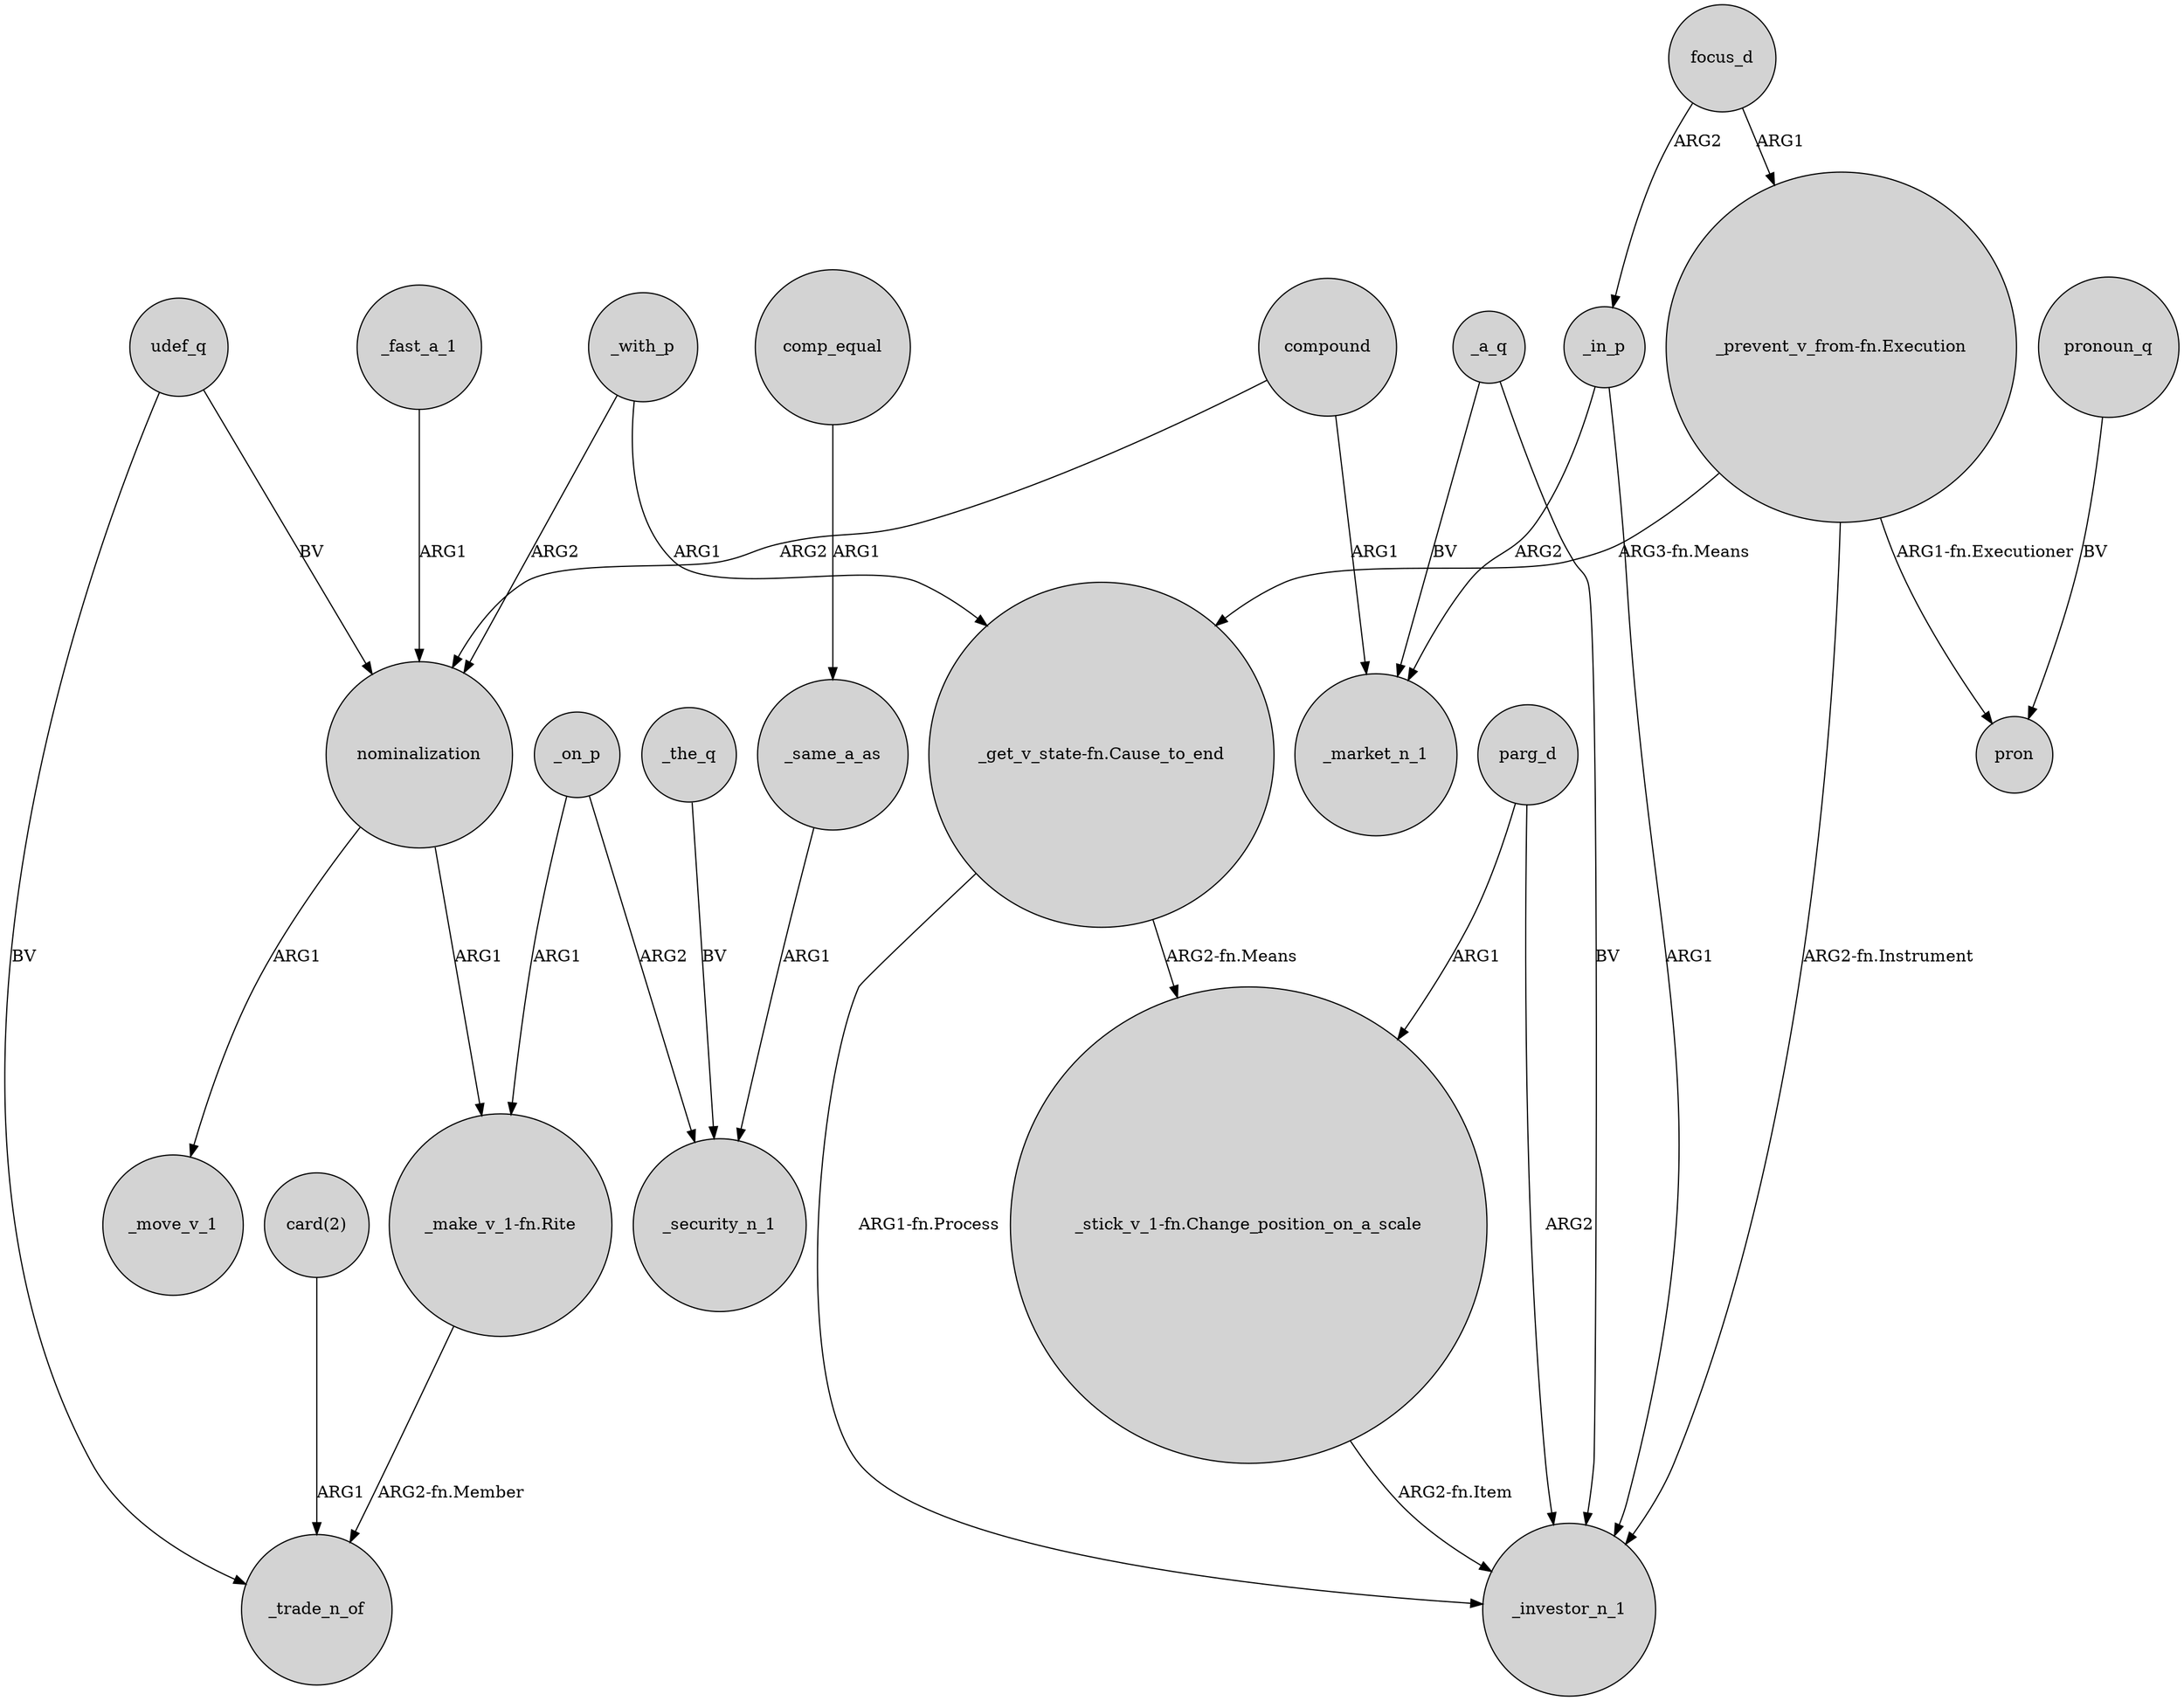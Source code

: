 digraph {
	node [shape=circle style=filled]
	nominalization -> _move_v_1 [label=ARG1]
	_same_a_as -> _security_n_1 [label=ARG1]
	udef_q -> nominalization [label=BV]
	"_make_v_1-fn.Rite" -> _trade_n_of [label="ARG2-fn.Member"]
	parg_d -> "_stick_v_1-fn.Change_position_on_a_scale" [label=ARG1]
	"_prevent_v_from-fn.Execution" -> "_get_v_state-fn.Cause_to_end" [label="ARG3-fn.Means"]
	"_prevent_v_from-fn.Execution" -> pron [label="ARG1-fn.Executioner"]
	_with_p -> "_get_v_state-fn.Cause_to_end" [label=ARG1]
	_fast_a_1 -> nominalization [label=ARG1]
	compound -> nominalization [label=ARG2]
	pronoun_q -> pron [label=BV]
	_a_q -> _investor_n_1 [label=BV]
	"card(2)" -> _trade_n_of [label=ARG1]
	_in_p -> _market_n_1 [label=ARG2]
	focus_d -> "_prevent_v_from-fn.Execution" [label=ARG1]
	_in_p -> _investor_n_1 [label=ARG1]
	_on_p -> "_make_v_1-fn.Rite" [label=ARG1]
	_on_p -> _security_n_1 [label=ARG2]
	focus_d -> _in_p [label=ARG2]
	parg_d -> _investor_n_1 [label=ARG2]
	udef_q -> _trade_n_of [label=BV]
	"_prevent_v_from-fn.Execution" -> _investor_n_1 [label="ARG2-fn.Instrument"]
	"_get_v_state-fn.Cause_to_end" -> "_stick_v_1-fn.Change_position_on_a_scale" [label="ARG2-fn.Means"]
	_a_q -> _market_n_1 [label=BV]
	nominalization -> "_make_v_1-fn.Rite" [label=ARG1]
	_the_q -> _security_n_1 [label=BV]
	compound -> _market_n_1 [label=ARG1]
	"_stick_v_1-fn.Change_position_on_a_scale" -> _investor_n_1 [label="ARG2-fn.Item"]
	comp_equal -> _same_a_as [label=ARG1]
	"_get_v_state-fn.Cause_to_end" -> _investor_n_1 [label="ARG1-fn.Process"]
	_with_p -> nominalization [label=ARG2]
}
